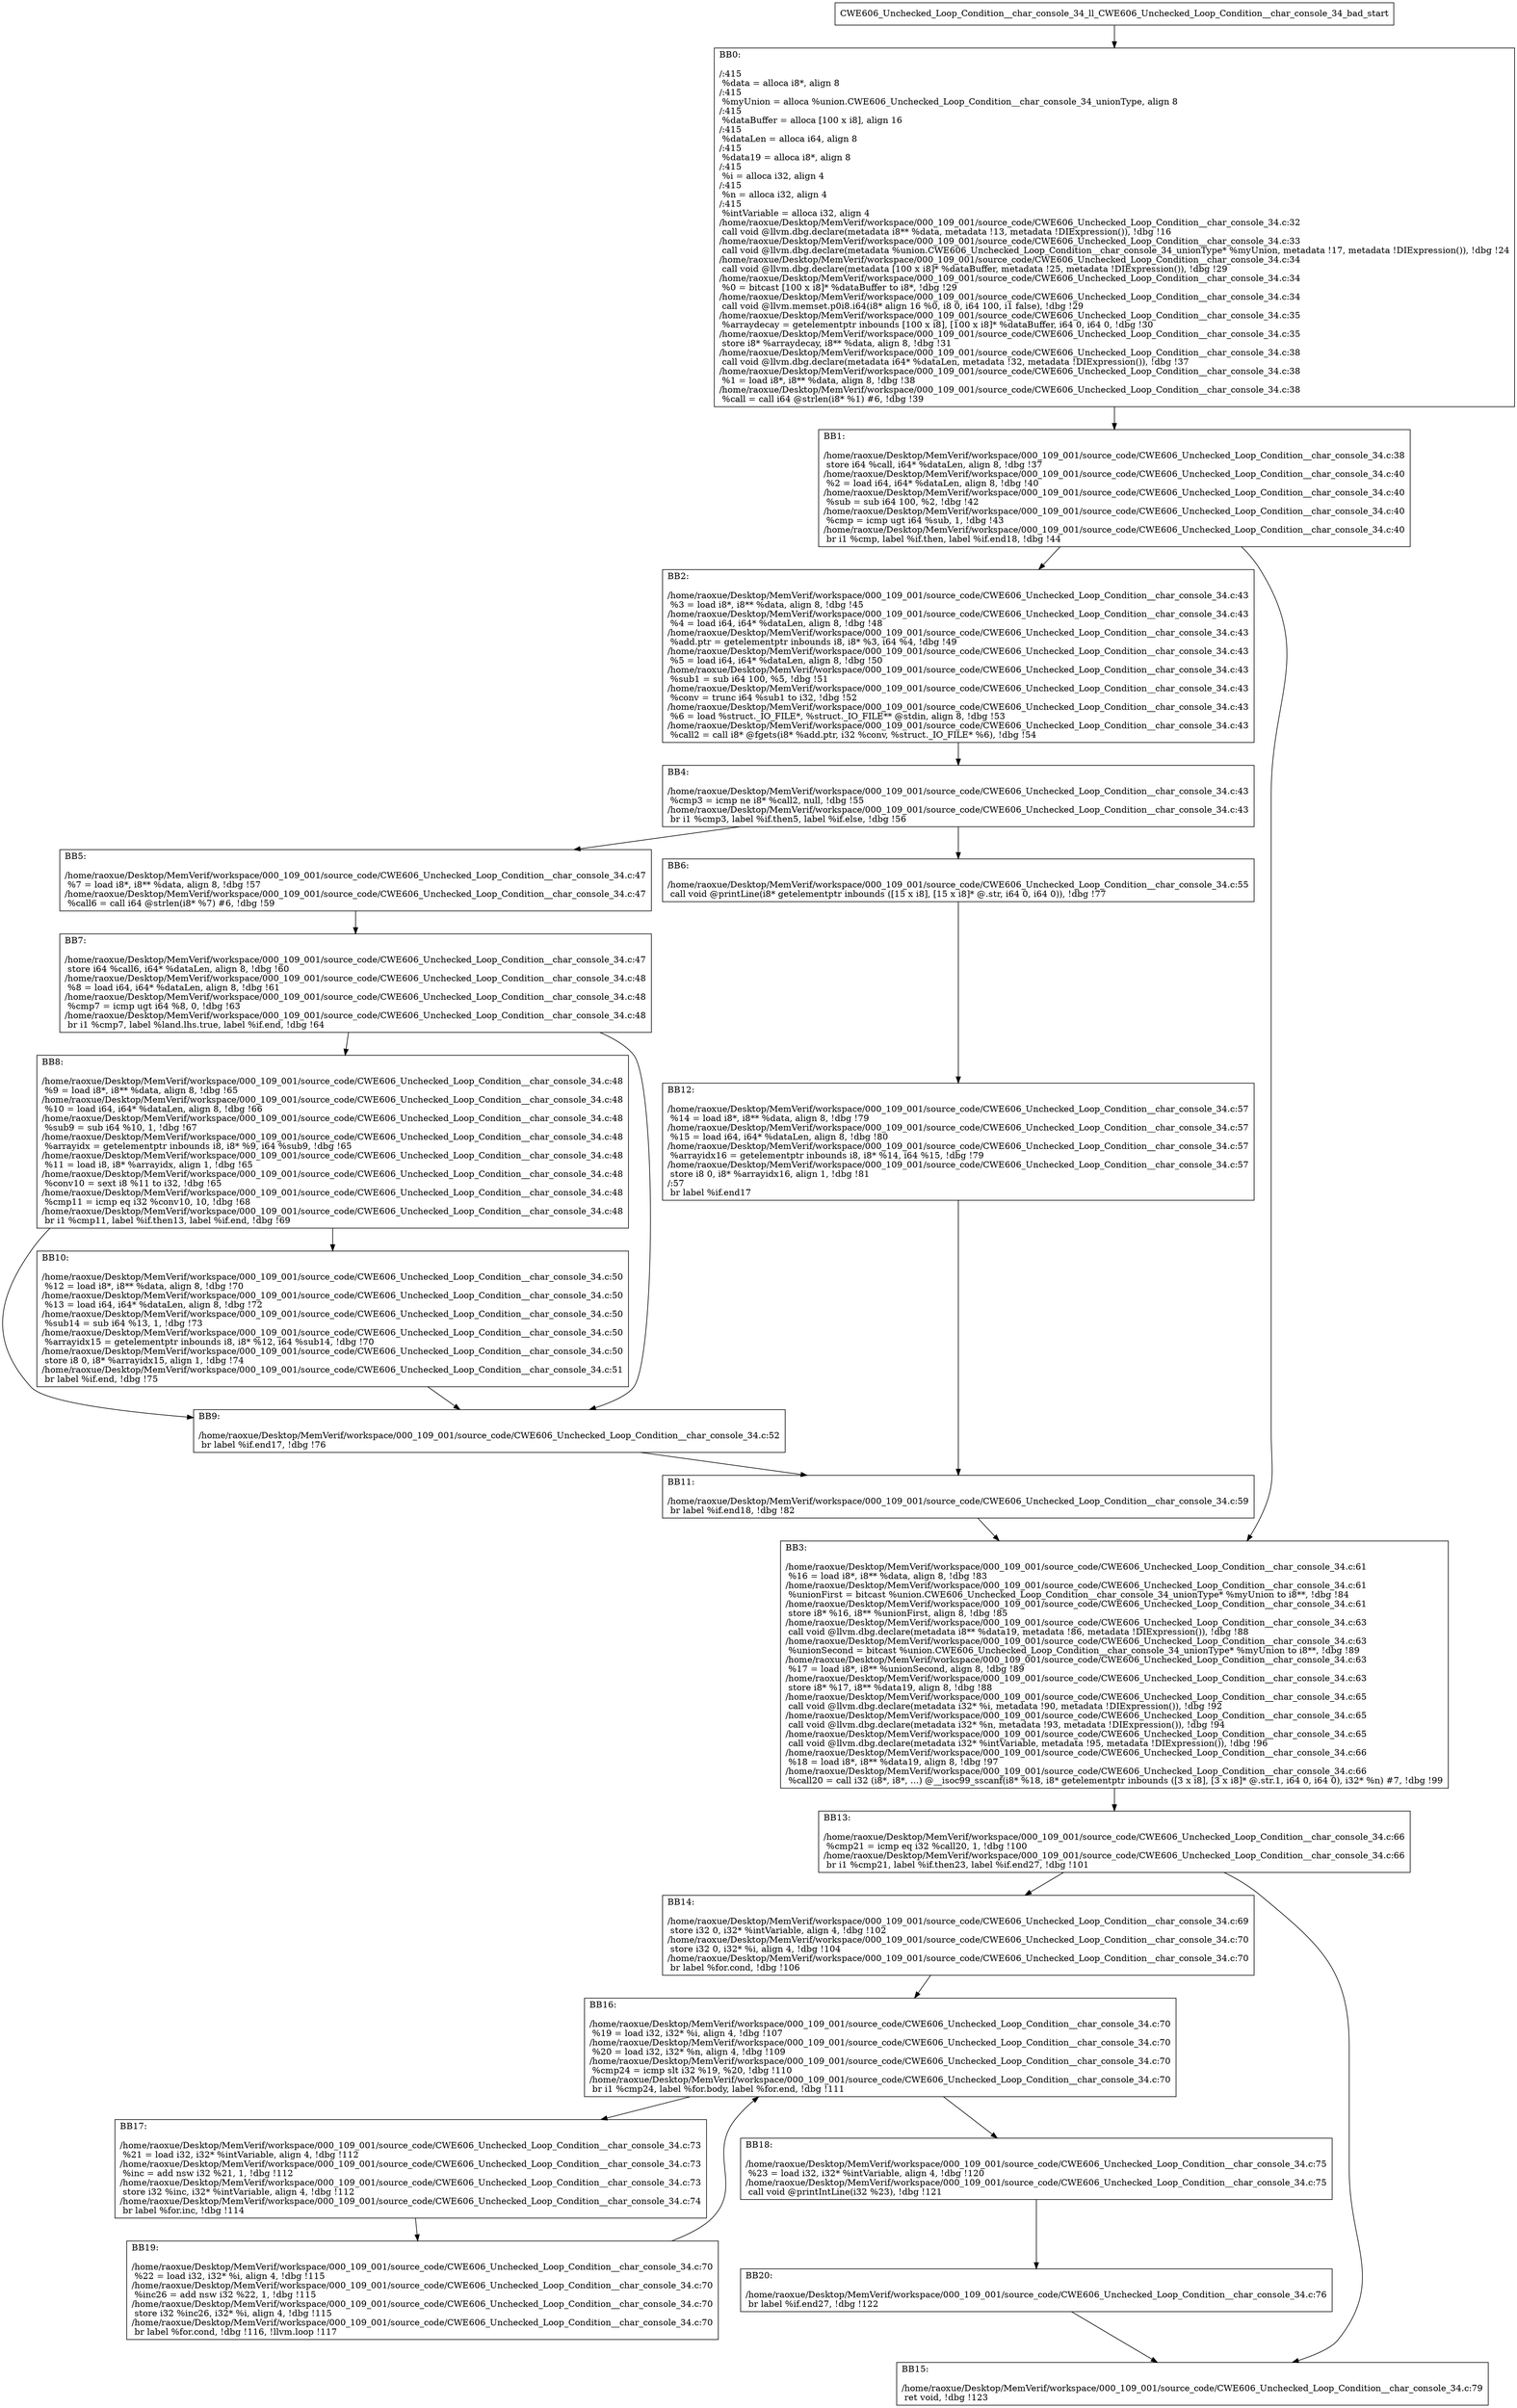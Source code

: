 digraph "CFG for'CWE606_Unchecked_Loop_Condition__char_console_34_ll_CWE606_Unchecked_Loop_Condition__char_console_34_bad' function" {
	BBCWE606_Unchecked_Loop_Condition__char_console_34_ll_CWE606_Unchecked_Loop_Condition__char_console_34_bad_start[shape=record,label="{CWE606_Unchecked_Loop_Condition__char_console_34_ll_CWE606_Unchecked_Loop_Condition__char_console_34_bad_start}"];
	BBCWE606_Unchecked_Loop_Condition__char_console_34_ll_CWE606_Unchecked_Loop_Condition__char_console_34_bad_start-> CWE606_Unchecked_Loop_Condition__char_console_34_ll_CWE606_Unchecked_Loop_Condition__char_console_34_badBB0;
	CWE606_Unchecked_Loop_Condition__char_console_34_ll_CWE606_Unchecked_Loop_Condition__char_console_34_badBB0 [shape=record, label="{BB0:\l\l/:415\l
  %data = alloca i8*, align 8\l
/:415\l
  %myUnion = alloca %union.CWE606_Unchecked_Loop_Condition__char_console_34_unionType, align 8\l
/:415\l
  %dataBuffer = alloca [100 x i8], align 16\l
/:415\l
  %dataLen = alloca i64, align 8\l
/:415\l
  %data19 = alloca i8*, align 8\l
/:415\l
  %i = alloca i32, align 4\l
/:415\l
  %n = alloca i32, align 4\l
/:415\l
  %intVariable = alloca i32, align 4\l
/home/raoxue/Desktop/MemVerif/workspace/000_109_001/source_code/CWE606_Unchecked_Loop_Condition__char_console_34.c:32\l
  call void @llvm.dbg.declare(metadata i8** %data, metadata !13, metadata !DIExpression()), !dbg !16\l
/home/raoxue/Desktop/MemVerif/workspace/000_109_001/source_code/CWE606_Unchecked_Loop_Condition__char_console_34.c:33\l
  call void @llvm.dbg.declare(metadata %union.CWE606_Unchecked_Loop_Condition__char_console_34_unionType* %myUnion, metadata !17, metadata !DIExpression()), !dbg !24\l
/home/raoxue/Desktop/MemVerif/workspace/000_109_001/source_code/CWE606_Unchecked_Loop_Condition__char_console_34.c:34\l
  call void @llvm.dbg.declare(metadata [100 x i8]* %dataBuffer, metadata !25, metadata !DIExpression()), !dbg !29\l
/home/raoxue/Desktop/MemVerif/workspace/000_109_001/source_code/CWE606_Unchecked_Loop_Condition__char_console_34.c:34\l
  %0 = bitcast [100 x i8]* %dataBuffer to i8*, !dbg !29\l
/home/raoxue/Desktop/MemVerif/workspace/000_109_001/source_code/CWE606_Unchecked_Loop_Condition__char_console_34.c:34\l
  call void @llvm.memset.p0i8.i64(i8* align 16 %0, i8 0, i64 100, i1 false), !dbg !29\l
/home/raoxue/Desktop/MemVerif/workspace/000_109_001/source_code/CWE606_Unchecked_Loop_Condition__char_console_34.c:35\l
  %arraydecay = getelementptr inbounds [100 x i8], [100 x i8]* %dataBuffer, i64 0, i64 0, !dbg !30\l
/home/raoxue/Desktop/MemVerif/workspace/000_109_001/source_code/CWE606_Unchecked_Loop_Condition__char_console_34.c:35\l
  store i8* %arraydecay, i8** %data, align 8, !dbg !31\l
/home/raoxue/Desktop/MemVerif/workspace/000_109_001/source_code/CWE606_Unchecked_Loop_Condition__char_console_34.c:38\l
  call void @llvm.dbg.declare(metadata i64* %dataLen, metadata !32, metadata !DIExpression()), !dbg !37\l
/home/raoxue/Desktop/MemVerif/workspace/000_109_001/source_code/CWE606_Unchecked_Loop_Condition__char_console_34.c:38\l
  %1 = load i8*, i8** %data, align 8, !dbg !38\l
/home/raoxue/Desktop/MemVerif/workspace/000_109_001/source_code/CWE606_Unchecked_Loop_Condition__char_console_34.c:38\l
  %call = call i64 @strlen(i8* %1) #6, !dbg !39\l
}"];
	CWE606_Unchecked_Loop_Condition__char_console_34_ll_CWE606_Unchecked_Loop_Condition__char_console_34_badBB0-> CWE606_Unchecked_Loop_Condition__char_console_34_ll_CWE606_Unchecked_Loop_Condition__char_console_34_badBB1;
	CWE606_Unchecked_Loop_Condition__char_console_34_ll_CWE606_Unchecked_Loop_Condition__char_console_34_badBB1 [shape=record, label="{BB1:\l\l/home/raoxue/Desktop/MemVerif/workspace/000_109_001/source_code/CWE606_Unchecked_Loop_Condition__char_console_34.c:38\l
  store i64 %call, i64* %dataLen, align 8, !dbg !37\l
/home/raoxue/Desktop/MemVerif/workspace/000_109_001/source_code/CWE606_Unchecked_Loop_Condition__char_console_34.c:40\l
  %2 = load i64, i64* %dataLen, align 8, !dbg !40\l
/home/raoxue/Desktop/MemVerif/workspace/000_109_001/source_code/CWE606_Unchecked_Loop_Condition__char_console_34.c:40\l
  %sub = sub i64 100, %2, !dbg !42\l
/home/raoxue/Desktop/MemVerif/workspace/000_109_001/source_code/CWE606_Unchecked_Loop_Condition__char_console_34.c:40\l
  %cmp = icmp ugt i64 %sub, 1, !dbg !43\l
/home/raoxue/Desktop/MemVerif/workspace/000_109_001/source_code/CWE606_Unchecked_Loop_Condition__char_console_34.c:40\l
  br i1 %cmp, label %if.then, label %if.end18, !dbg !44\l
}"];
	CWE606_Unchecked_Loop_Condition__char_console_34_ll_CWE606_Unchecked_Loop_Condition__char_console_34_badBB1-> CWE606_Unchecked_Loop_Condition__char_console_34_ll_CWE606_Unchecked_Loop_Condition__char_console_34_badBB2;
	CWE606_Unchecked_Loop_Condition__char_console_34_ll_CWE606_Unchecked_Loop_Condition__char_console_34_badBB1-> CWE606_Unchecked_Loop_Condition__char_console_34_ll_CWE606_Unchecked_Loop_Condition__char_console_34_badBB3;
	CWE606_Unchecked_Loop_Condition__char_console_34_ll_CWE606_Unchecked_Loop_Condition__char_console_34_badBB2 [shape=record, label="{BB2:\l\l/home/raoxue/Desktop/MemVerif/workspace/000_109_001/source_code/CWE606_Unchecked_Loop_Condition__char_console_34.c:43\l
  %3 = load i8*, i8** %data, align 8, !dbg !45\l
/home/raoxue/Desktop/MemVerif/workspace/000_109_001/source_code/CWE606_Unchecked_Loop_Condition__char_console_34.c:43\l
  %4 = load i64, i64* %dataLen, align 8, !dbg !48\l
/home/raoxue/Desktop/MemVerif/workspace/000_109_001/source_code/CWE606_Unchecked_Loop_Condition__char_console_34.c:43\l
  %add.ptr = getelementptr inbounds i8, i8* %3, i64 %4, !dbg !49\l
/home/raoxue/Desktop/MemVerif/workspace/000_109_001/source_code/CWE606_Unchecked_Loop_Condition__char_console_34.c:43\l
  %5 = load i64, i64* %dataLen, align 8, !dbg !50\l
/home/raoxue/Desktop/MemVerif/workspace/000_109_001/source_code/CWE606_Unchecked_Loop_Condition__char_console_34.c:43\l
  %sub1 = sub i64 100, %5, !dbg !51\l
/home/raoxue/Desktop/MemVerif/workspace/000_109_001/source_code/CWE606_Unchecked_Loop_Condition__char_console_34.c:43\l
  %conv = trunc i64 %sub1 to i32, !dbg !52\l
/home/raoxue/Desktop/MemVerif/workspace/000_109_001/source_code/CWE606_Unchecked_Loop_Condition__char_console_34.c:43\l
  %6 = load %struct._IO_FILE*, %struct._IO_FILE** @stdin, align 8, !dbg !53\l
/home/raoxue/Desktop/MemVerif/workspace/000_109_001/source_code/CWE606_Unchecked_Loop_Condition__char_console_34.c:43\l
  %call2 = call i8* @fgets(i8* %add.ptr, i32 %conv, %struct._IO_FILE* %6), !dbg !54\l
}"];
	CWE606_Unchecked_Loop_Condition__char_console_34_ll_CWE606_Unchecked_Loop_Condition__char_console_34_badBB2-> CWE606_Unchecked_Loop_Condition__char_console_34_ll_CWE606_Unchecked_Loop_Condition__char_console_34_badBB4;
	CWE606_Unchecked_Loop_Condition__char_console_34_ll_CWE606_Unchecked_Loop_Condition__char_console_34_badBB4 [shape=record, label="{BB4:\l\l/home/raoxue/Desktop/MemVerif/workspace/000_109_001/source_code/CWE606_Unchecked_Loop_Condition__char_console_34.c:43\l
  %cmp3 = icmp ne i8* %call2, null, !dbg !55\l
/home/raoxue/Desktop/MemVerif/workspace/000_109_001/source_code/CWE606_Unchecked_Loop_Condition__char_console_34.c:43\l
  br i1 %cmp3, label %if.then5, label %if.else, !dbg !56\l
}"];
	CWE606_Unchecked_Loop_Condition__char_console_34_ll_CWE606_Unchecked_Loop_Condition__char_console_34_badBB4-> CWE606_Unchecked_Loop_Condition__char_console_34_ll_CWE606_Unchecked_Loop_Condition__char_console_34_badBB5;
	CWE606_Unchecked_Loop_Condition__char_console_34_ll_CWE606_Unchecked_Loop_Condition__char_console_34_badBB4-> CWE606_Unchecked_Loop_Condition__char_console_34_ll_CWE606_Unchecked_Loop_Condition__char_console_34_badBB6;
	CWE606_Unchecked_Loop_Condition__char_console_34_ll_CWE606_Unchecked_Loop_Condition__char_console_34_badBB5 [shape=record, label="{BB5:\l\l/home/raoxue/Desktop/MemVerif/workspace/000_109_001/source_code/CWE606_Unchecked_Loop_Condition__char_console_34.c:47\l
  %7 = load i8*, i8** %data, align 8, !dbg !57\l
/home/raoxue/Desktop/MemVerif/workspace/000_109_001/source_code/CWE606_Unchecked_Loop_Condition__char_console_34.c:47\l
  %call6 = call i64 @strlen(i8* %7) #6, !dbg !59\l
}"];
	CWE606_Unchecked_Loop_Condition__char_console_34_ll_CWE606_Unchecked_Loop_Condition__char_console_34_badBB5-> CWE606_Unchecked_Loop_Condition__char_console_34_ll_CWE606_Unchecked_Loop_Condition__char_console_34_badBB7;
	CWE606_Unchecked_Loop_Condition__char_console_34_ll_CWE606_Unchecked_Loop_Condition__char_console_34_badBB7 [shape=record, label="{BB7:\l\l/home/raoxue/Desktop/MemVerif/workspace/000_109_001/source_code/CWE606_Unchecked_Loop_Condition__char_console_34.c:47\l
  store i64 %call6, i64* %dataLen, align 8, !dbg !60\l
/home/raoxue/Desktop/MemVerif/workspace/000_109_001/source_code/CWE606_Unchecked_Loop_Condition__char_console_34.c:48\l
  %8 = load i64, i64* %dataLen, align 8, !dbg !61\l
/home/raoxue/Desktop/MemVerif/workspace/000_109_001/source_code/CWE606_Unchecked_Loop_Condition__char_console_34.c:48\l
  %cmp7 = icmp ugt i64 %8, 0, !dbg !63\l
/home/raoxue/Desktop/MemVerif/workspace/000_109_001/source_code/CWE606_Unchecked_Loop_Condition__char_console_34.c:48\l
  br i1 %cmp7, label %land.lhs.true, label %if.end, !dbg !64\l
}"];
	CWE606_Unchecked_Loop_Condition__char_console_34_ll_CWE606_Unchecked_Loop_Condition__char_console_34_badBB7-> CWE606_Unchecked_Loop_Condition__char_console_34_ll_CWE606_Unchecked_Loop_Condition__char_console_34_badBB8;
	CWE606_Unchecked_Loop_Condition__char_console_34_ll_CWE606_Unchecked_Loop_Condition__char_console_34_badBB7-> CWE606_Unchecked_Loop_Condition__char_console_34_ll_CWE606_Unchecked_Loop_Condition__char_console_34_badBB9;
	CWE606_Unchecked_Loop_Condition__char_console_34_ll_CWE606_Unchecked_Loop_Condition__char_console_34_badBB8 [shape=record, label="{BB8:\l\l/home/raoxue/Desktop/MemVerif/workspace/000_109_001/source_code/CWE606_Unchecked_Loop_Condition__char_console_34.c:48\l
  %9 = load i8*, i8** %data, align 8, !dbg !65\l
/home/raoxue/Desktop/MemVerif/workspace/000_109_001/source_code/CWE606_Unchecked_Loop_Condition__char_console_34.c:48\l
  %10 = load i64, i64* %dataLen, align 8, !dbg !66\l
/home/raoxue/Desktop/MemVerif/workspace/000_109_001/source_code/CWE606_Unchecked_Loop_Condition__char_console_34.c:48\l
  %sub9 = sub i64 %10, 1, !dbg !67\l
/home/raoxue/Desktop/MemVerif/workspace/000_109_001/source_code/CWE606_Unchecked_Loop_Condition__char_console_34.c:48\l
  %arrayidx = getelementptr inbounds i8, i8* %9, i64 %sub9, !dbg !65\l
/home/raoxue/Desktop/MemVerif/workspace/000_109_001/source_code/CWE606_Unchecked_Loop_Condition__char_console_34.c:48\l
  %11 = load i8, i8* %arrayidx, align 1, !dbg !65\l
/home/raoxue/Desktop/MemVerif/workspace/000_109_001/source_code/CWE606_Unchecked_Loop_Condition__char_console_34.c:48\l
  %conv10 = sext i8 %11 to i32, !dbg !65\l
/home/raoxue/Desktop/MemVerif/workspace/000_109_001/source_code/CWE606_Unchecked_Loop_Condition__char_console_34.c:48\l
  %cmp11 = icmp eq i32 %conv10, 10, !dbg !68\l
/home/raoxue/Desktop/MemVerif/workspace/000_109_001/source_code/CWE606_Unchecked_Loop_Condition__char_console_34.c:48\l
  br i1 %cmp11, label %if.then13, label %if.end, !dbg !69\l
}"];
	CWE606_Unchecked_Loop_Condition__char_console_34_ll_CWE606_Unchecked_Loop_Condition__char_console_34_badBB8-> CWE606_Unchecked_Loop_Condition__char_console_34_ll_CWE606_Unchecked_Loop_Condition__char_console_34_badBB10;
	CWE606_Unchecked_Loop_Condition__char_console_34_ll_CWE606_Unchecked_Loop_Condition__char_console_34_badBB8-> CWE606_Unchecked_Loop_Condition__char_console_34_ll_CWE606_Unchecked_Loop_Condition__char_console_34_badBB9;
	CWE606_Unchecked_Loop_Condition__char_console_34_ll_CWE606_Unchecked_Loop_Condition__char_console_34_badBB10 [shape=record, label="{BB10:\l\l/home/raoxue/Desktop/MemVerif/workspace/000_109_001/source_code/CWE606_Unchecked_Loop_Condition__char_console_34.c:50\l
  %12 = load i8*, i8** %data, align 8, !dbg !70\l
/home/raoxue/Desktop/MemVerif/workspace/000_109_001/source_code/CWE606_Unchecked_Loop_Condition__char_console_34.c:50\l
  %13 = load i64, i64* %dataLen, align 8, !dbg !72\l
/home/raoxue/Desktop/MemVerif/workspace/000_109_001/source_code/CWE606_Unchecked_Loop_Condition__char_console_34.c:50\l
  %sub14 = sub i64 %13, 1, !dbg !73\l
/home/raoxue/Desktop/MemVerif/workspace/000_109_001/source_code/CWE606_Unchecked_Loop_Condition__char_console_34.c:50\l
  %arrayidx15 = getelementptr inbounds i8, i8* %12, i64 %sub14, !dbg !70\l
/home/raoxue/Desktop/MemVerif/workspace/000_109_001/source_code/CWE606_Unchecked_Loop_Condition__char_console_34.c:50\l
  store i8 0, i8* %arrayidx15, align 1, !dbg !74\l
/home/raoxue/Desktop/MemVerif/workspace/000_109_001/source_code/CWE606_Unchecked_Loop_Condition__char_console_34.c:51\l
  br label %if.end, !dbg !75\l
}"];
	CWE606_Unchecked_Loop_Condition__char_console_34_ll_CWE606_Unchecked_Loop_Condition__char_console_34_badBB10-> CWE606_Unchecked_Loop_Condition__char_console_34_ll_CWE606_Unchecked_Loop_Condition__char_console_34_badBB9;
	CWE606_Unchecked_Loop_Condition__char_console_34_ll_CWE606_Unchecked_Loop_Condition__char_console_34_badBB9 [shape=record, label="{BB9:\l\l/home/raoxue/Desktop/MemVerif/workspace/000_109_001/source_code/CWE606_Unchecked_Loop_Condition__char_console_34.c:52\l
  br label %if.end17, !dbg !76\l
}"];
	CWE606_Unchecked_Loop_Condition__char_console_34_ll_CWE606_Unchecked_Loop_Condition__char_console_34_badBB9-> CWE606_Unchecked_Loop_Condition__char_console_34_ll_CWE606_Unchecked_Loop_Condition__char_console_34_badBB11;
	CWE606_Unchecked_Loop_Condition__char_console_34_ll_CWE606_Unchecked_Loop_Condition__char_console_34_badBB6 [shape=record, label="{BB6:\l\l/home/raoxue/Desktop/MemVerif/workspace/000_109_001/source_code/CWE606_Unchecked_Loop_Condition__char_console_34.c:55\l
  call void @printLine(i8* getelementptr inbounds ([15 x i8], [15 x i8]* @.str, i64 0, i64 0)), !dbg !77\l
}"];
	CWE606_Unchecked_Loop_Condition__char_console_34_ll_CWE606_Unchecked_Loop_Condition__char_console_34_badBB6-> CWE606_Unchecked_Loop_Condition__char_console_34_ll_CWE606_Unchecked_Loop_Condition__char_console_34_badBB12;
	CWE606_Unchecked_Loop_Condition__char_console_34_ll_CWE606_Unchecked_Loop_Condition__char_console_34_badBB12 [shape=record, label="{BB12:\l\l/home/raoxue/Desktop/MemVerif/workspace/000_109_001/source_code/CWE606_Unchecked_Loop_Condition__char_console_34.c:57\l
  %14 = load i8*, i8** %data, align 8, !dbg !79\l
/home/raoxue/Desktop/MemVerif/workspace/000_109_001/source_code/CWE606_Unchecked_Loop_Condition__char_console_34.c:57\l
  %15 = load i64, i64* %dataLen, align 8, !dbg !80\l
/home/raoxue/Desktop/MemVerif/workspace/000_109_001/source_code/CWE606_Unchecked_Loop_Condition__char_console_34.c:57\l
  %arrayidx16 = getelementptr inbounds i8, i8* %14, i64 %15, !dbg !79\l
/home/raoxue/Desktop/MemVerif/workspace/000_109_001/source_code/CWE606_Unchecked_Loop_Condition__char_console_34.c:57\l
  store i8 0, i8* %arrayidx16, align 1, !dbg !81\l
/:57\l
  br label %if.end17\l
}"];
	CWE606_Unchecked_Loop_Condition__char_console_34_ll_CWE606_Unchecked_Loop_Condition__char_console_34_badBB12-> CWE606_Unchecked_Loop_Condition__char_console_34_ll_CWE606_Unchecked_Loop_Condition__char_console_34_badBB11;
	CWE606_Unchecked_Loop_Condition__char_console_34_ll_CWE606_Unchecked_Loop_Condition__char_console_34_badBB11 [shape=record, label="{BB11:\l\l/home/raoxue/Desktop/MemVerif/workspace/000_109_001/source_code/CWE606_Unchecked_Loop_Condition__char_console_34.c:59\l
  br label %if.end18, !dbg !82\l
}"];
	CWE606_Unchecked_Loop_Condition__char_console_34_ll_CWE606_Unchecked_Loop_Condition__char_console_34_badBB11-> CWE606_Unchecked_Loop_Condition__char_console_34_ll_CWE606_Unchecked_Loop_Condition__char_console_34_badBB3;
	CWE606_Unchecked_Loop_Condition__char_console_34_ll_CWE606_Unchecked_Loop_Condition__char_console_34_badBB3 [shape=record, label="{BB3:\l\l/home/raoxue/Desktop/MemVerif/workspace/000_109_001/source_code/CWE606_Unchecked_Loop_Condition__char_console_34.c:61\l
  %16 = load i8*, i8** %data, align 8, !dbg !83\l
/home/raoxue/Desktop/MemVerif/workspace/000_109_001/source_code/CWE606_Unchecked_Loop_Condition__char_console_34.c:61\l
  %unionFirst = bitcast %union.CWE606_Unchecked_Loop_Condition__char_console_34_unionType* %myUnion to i8**, !dbg !84\l
/home/raoxue/Desktop/MemVerif/workspace/000_109_001/source_code/CWE606_Unchecked_Loop_Condition__char_console_34.c:61\l
  store i8* %16, i8** %unionFirst, align 8, !dbg !85\l
/home/raoxue/Desktop/MemVerif/workspace/000_109_001/source_code/CWE606_Unchecked_Loop_Condition__char_console_34.c:63\l
  call void @llvm.dbg.declare(metadata i8** %data19, metadata !86, metadata !DIExpression()), !dbg !88\l
/home/raoxue/Desktop/MemVerif/workspace/000_109_001/source_code/CWE606_Unchecked_Loop_Condition__char_console_34.c:63\l
  %unionSecond = bitcast %union.CWE606_Unchecked_Loop_Condition__char_console_34_unionType* %myUnion to i8**, !dbg !89\l
/home/raoxue/Desktop/MemVerif/workspace/000_109_001/source_code/CWE606_Unchecked_Loop_Condition__char_console_34.c:63\l
  %17 = load i8*, i8** %unionSecond, align 8, !dbg !89\l
/home/raoxue/Desktop/MemVerif/workspace/000_109_001/source_code/CWE606_Unchecked_Loop_Condition__char_console_34.c:63\l
  store i8* %17, i8** %data19, align 8, !dbg !88\l
/home/raoxue/Desktop/MemVerif/workspace/000_109_001/source_code/CWE606_Unchecked_Loop_Condition__char_console_34.c:65\l
  call void @llvm.dbg.declare(metadata i32* %i, metadata !90, metadata !DIExpression()), !dbg !92\l
/home/raoxue/Desktop/MemVerif/workspace/000_109_001/source_code/CWE606_Unchecked_Loop_Condition__char_console_34.c:65\l
  call void @llvm.dbg.declare(metadata i32* %n, metadata !93, metadata !DIExpression()), !dbg !94\l
/home/raoxue/Desktop/MemVerif/workspace/000_109_001/source_code/CWE606_Unchecked_Loop_Condition__char_console_34.c:65\l
  call void @llvm.dbg.declare(metadata i32* %intVariable, metadata !95, metadata !DIExpression()), !dbg !96\l
/home/raoxue/Desktop/MemVerif/workspace/000_109_001/source_code/CWE606_Unchecked_Loop_Condition__char_console_34.c:66\l
  %18 = load i8*, i8** %data19, align 8, !dbg !97\l
/home/raoxue/Desktop/MemVerif/workspace/000_109_001/source_code/CWE606_Unchecked_Loop_Condition__char_console_34.c:66\l
  %call20 = call i32 (i8*, i8*, ...) @__isoc99_sscanf(i8* %18, i8* getelementptr inbounds ([3 x i8], [3 x i8]* @.str.1, i64 0, i64 0), i32* %n) #7, !dbg !99\l
}"];
	CWE606_Unchecked_Loop_Condition__char_console_34_ll_CWE606_Unchecked_Loop_Condition__char_console_34_badBB3-> CWE606_Unchecked_Loop_Condition__char_console_34_ll_CWE606_Unchecked_Loop_Condition__char_console_34_badBB13;
	CWE606_Unchecked_Loop_Condition__char_console_34_ll_CWE606_Unchecked_Loop_Condition__char_console_34_badBB13 [shape=record, label="{BB13:\l\l/home/raoxue/Desktop/MemVerif/workspace/000_109_001/source_code/CWE606_Unchecked_Loop_Condition__char_console_34.c:66\l
  %cmp21 = icmp eq i32 %call20, 1, !dbg !100\l
/home/raoxue/Desktop/MemVerif/workspace/000_109_001/source_code/CWE606_Unchecked_Loop_Condition__char_console_34.c:66\l
  br i1 %cmp21, label %if.then23, label %if.end27, !dbg !101\l
}"];
	CWE606_Unchecked_Loop_Condition__char_console_34_ll_CWE606_Unchecked_Loop_Condition__char_console_34_badBB13-> CWE606_Unchecked_Loop_Condition__char_console_34_ll_CWE606_Unchecked_Loop_Condition__char_console_34_badBB14;
	CWE606_Unchecked_Loop_Condition__char_console_34_ll_CWE606_Unchecked_Loop_Condition__char_console_34_badBB13-> CWE606_Unchecked_Loop_Condition__char_console_34_ll_CWE606_Unchecked_Loop_Condition__char_console_34_badBB15;
	CWE606_Unchecked_Loop_Condition__char_console_34_ll_CWE606_Unchecked_Loop_Condition__char_console_34_badBB14 [shape=record, label="{BB14:\l\l/home/raoxue/Desktop/MemVerif/workspace/000_109_001/source_code/CWE606_Unchecked_Loop_Condition__char_console_34.c:69\l
  store i32 0, i32* %intVariable, align 4, !dbg !102\l
/home/raoxue/Desktop/MemVerif/workspace/000_109_001/source_code/CWE606_Unchecked_Loop_Condition__char_console_34.c:70\l
  store i32 0, i32* %i, align 4, !dbg !104\l
/home/raoxue/Desktop/MemVerif/workspace/000_109_001/source_code/CWE606_Unchecked_Loop_Condition__char_console_34.c:70\l
  br label %for.cond, !dbg !106\l
}"];
	CWE606_Unchecked_Loop_Condition__char_console_34_ll_CWE606_Unchecked_Loop_Condition__char_console_34_badBB14-> CWE606_Unchecked_Loop_Condition__char_console_34_ll_CWE606_Unchecked_Loop_Condition__char_console_34_badBB16;
	CWE606_Unchecked_Loop_Condition__char_console_34_ll_CWE606_Unchecked_Loop_Condition__char_console_34_badBB16 [shape=record, label="{BB16:\l\l/home/raoxue/Desktop/MemVerif/workspace/000_109_001/source_code/CWE606_Unchecked_Loop_Condition__char_console_34.c:70\l
  %19 = load i32, i32* %i, align 4, !dbg !107\l
/home/raoxue/Desktop/MemVerif/workspace/000_109_001/source_code/CWE606_Unchecked_Loop_Condition__char_console_34.c:70\l
  %20 = load i32, i32* %n, align 4, !dbg !109\l
/home/raoxue/Desktop/MemVerif/workspace/000_109_001/source_code/CWE606_Unchecked_Loop_Condition__char_console_34.c:70\l
  %cmp24 = icmp slt i32 %19, %20, !dbg !110\l
/home/raoxue/Desktop/MemVerif/workspace/000_109_001/source_code/CWE606_Unchecked_Loop_Condition__char_console_34.c:70\l
  br i1 %cmp24, label %for.body, label %for.end, !dbg !111\l
}"];
	CWE606_Unchecked_Loop_Condition__char_console_34_ll_CWE606_Unchecked_Loop_Condition__char_console_34_badBB16-> CWE606_Unchecked_Loop_Condition__char_console_34_ll_CWE606_Unchecked_Loop_Condition__char_console_34_badBB17;
	CWE606_Unchecked_Loop_Condition__char_console_34_ll_CWE606_Unchecked_Loop_Condition__char_console_34_badBB16-> CWE606_Unchecked_Loop_Condition__char_console_34_ll_CWE606_Unchecked_Loop_Condition__char_console_34_badBB18;
	CWE606_Unchecked_Loop_Condition__char_console_34_ll_CWE606_Unchecked_Loop_Condition__char_console_34_badBB17 [shape=record, label="{BB17:\l\l/home/raoxue/Desktop/MemVerif/workspace/000_109_001/source_code/CWE606_Unchecked_Loop_Condition__char_console_34.c:73\l
  %21 = load i32, i32* %intVariable, align 4, !dbg !112\l
/home/raoxue/Desktop/MemVerif/workspace/000_109_001/source_code/CWE606_Unchecked_Loop_Condition__char_console_34.c:73\l
  %inc = add nsw i32 %21, 1, !dbg !112\l
/home/raoxue/Desktop/MemVerif/workspace/000_109_001/source_code/CWE606_Unchecked_Loop_Condition__char_console_34.c:73\l
  store i32 %inc, i32* %intVariable, align 4, !dbg !112\l
/home/raoxue/Desktop/MemVerif/workspace/000_109_001/source_code/CWE606_Unchecked_Loop_Condition__char_console_34.c:74\l
  br label %for.inc, !dbg !114\l
}"];
	CWE606_Unchecked_Loop_Condition__char_console_34_ll_CWE606_Unchecked_Loop_Condition__char_console_34_badBB17-> CWE606_Unchecked_Loop_Condition__char_console_34_ll_CWE606_Unchecked_Loop_Condition__char_console_34_badBB19;
	CWE606_Unchecked_Loop_Condition__char_console_34_ll_CWE606_Unchecked_Loop_Condition__char_console_34_badBB19 [shape=record, label="{BB19:\l\l/home/raoxue/Desktop/MemVerif/workspace/000_109_001/source_code/CWE606_Unchecked_Loop_Condition__char_console_34.c:70\l
  %22 = load i32, i32* %i, align 4, !dbg !115\l
/home/raoxue/Desktop/MemVerif/workspace/000_109_001/source_code/CWE606_Unchecked_Loop_Condition__char_console_34.c:70\l
  %inc26 = add nsw i32 %22, 1, !dbg !115\l
/home/raoxue/Desktop/MemVerif/workspace/000_109_001/source_code/CWE606_Unchecked_Loop_Condition__char_console_34.c:70\l
  store i32 %inc26, i32* %i, align 4, !dbg !115\l
/home/raoxue/Desktop/MemVerif/workspace/000_109_001/source_code/CWE606_Unchecked_Loop_Condition__char_console_34.c:70\l
  br label %for.cond, !dbg !116, !llvm.loop !117\l
}"];
	CWE606_Unchecked_Loop_Condition__char_console_34_ll_CWE606_Unchecked_Loop_Condition__char_console_34_badBB19-> CWE606_Unchecked_Loop_Condition__char_console_34_ll_CWE606_Unchecked_Loop_Condition__char_console_34_badBB16;
	CWE606_Unchecked_Loop_Condition__char_console_34_ll_CWE606_Unchecked_Loop_Condition__char_console_34_badBB18 [shape=record, label="{BB18:\l\l/home/raoxue/Desktop/MemVerif/workspace/000_109_001/source_code/CWE606_Unchecked_Loop_Condition__char_console_34.c:75\l
  %23 = load i32, i32* %intVariable, align 4, !dbg !120\l
/home/raoxue/Desktop/MemVerif/workspace/000_109_001/source_code/CWE606_Unchecked_Loop_Condition__char_console_34.c:75\l
  call void @printIntLine(i32 %23), !dbg !121\l
}"];
	CWE606_Unchecked_Loop_Condition__char_console_34_ll_CWE606_Unchecked_Loop_Condition__char_console_34_badBB18-> CWE606_Unchecked_Loop_Condition__char_console_34_ll_CWE606_Unchecked_Loop_Condition__char_console_34_badBB20;
	CWE606_Unchecked_Loop_Condition__char_console_34_ll_CWE606_Unchecked_Loop_Condition__char_console_34_badBB20 [shape=record, label="{BB20:\l\l/home/raoxue/Desktop/MemVerif/workspace/000_109_001/source_code/CWE606_Unchecked_Loop_Condition__char_console_34.c:76\l
  br label %if.end27, !dbg !122\l
}"];
	CWE606_Unchecked_Loop_Condition__char_console_34_ll_CWE606_Unchecked_Loop_Condition__char_console_34_badBB20-> CWE606_Unchecked_Loop_Condition__char_console_34_ll_CWE606_Unchecked_Loop_Condition__char_console_34_badBB15;
	CWE606_Unchecked_Loop_Condition__char_console_34_ll_CWE606_Unchecked_Loop_Condition__char_console_34_badBB15 [shape=record, label="{BB15:\l\l/home/raoxue/Desktop/MemVerif/workspace/000_109_001/source_code/CWE606_Unchecked_Loop_Condition__char_console_34.c:79\l
  ret void, !dbg !123\l
}"];
}
